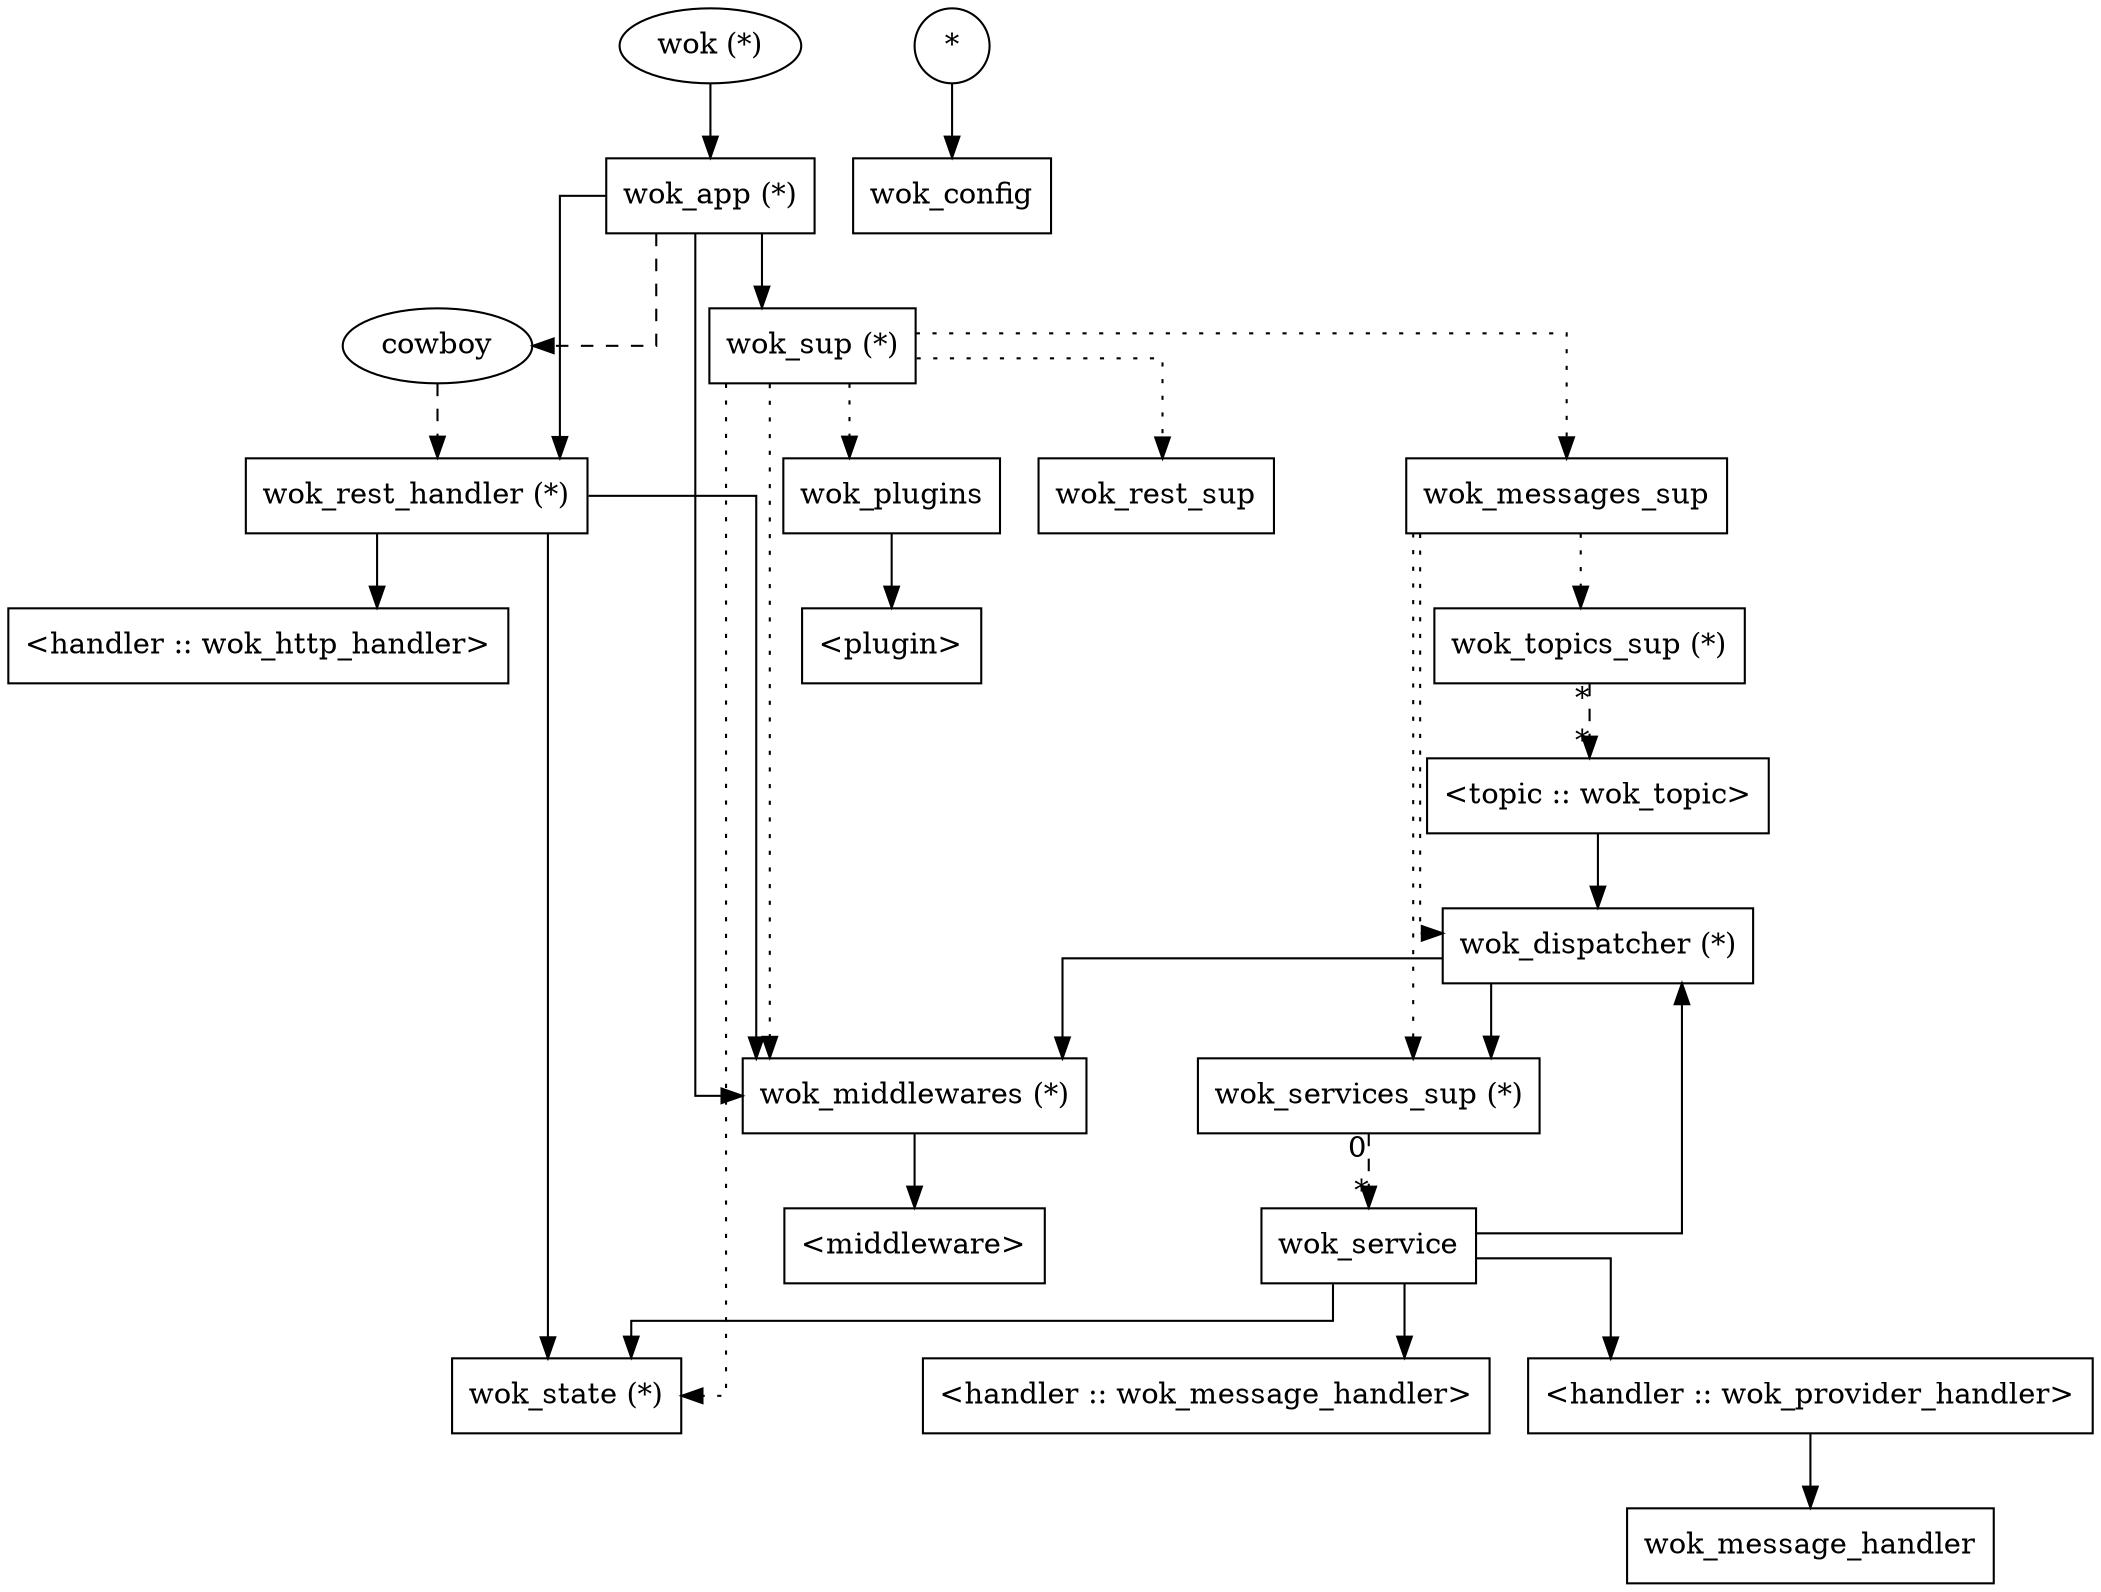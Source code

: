 digraph wok {
  node[shape=box];
  graph[ 
    overlap=false,
    splines=ortho
  ] 

  wok[shape=oval, label="wok (*)"];
  wok_app[label="wok_app (*)"];
  wok_sup[label="wok_sup (*)"];
  wok_rest_handler[label="wok_rest_handler (*)"];
  wok_middlewares[label="wok_middlewares (*)"];
  wok_dispatcher[label="wok_dispatcher (*)"];
  wok_services_sup[label="wok_services_sup (*)"];
  wok_topics_sup[label="wok_topics_sup (*)"];
  wok_topic[label="wok_topic (*)"];
  wok_state[label="wok_state (*)"];
  cowboy[shape=oval];
  __wok_config__[shape=circle, label="*"];
  wok_topic[label = "<topic :: wok_topic>"];

  wok -> wok_app;

  wok_app -> wok_sup;
  wok_app -> cowboy [style=dashed];
  wok_app -> wok_rest_handler;
  wok_app -> wok_middlewares;

  wok_sup -> wok_messages_sup [style=dotted];
  wok_sup -> wok_rest_sup [style=dotted];
  wok_sup -> wok_plugins [style=dotted];
  wok_sup -> wok_middlewares [style=dotted];
  wok_sup -> wok_state [style=dotted];

  wok_plugins -> "<plugin>";

  cowboy -> wok_rest_handler [style=dashed];

  wok_rest_handler -> "<handler :: wok_http_handler>";
  wok_rest_handler -> wok_middlewares;
  wok_rest_handler -> wok_state;

  wok_middlewares -> "<middleware>";

  wok_messages_sup -> wok_dispatcher [style=dotted];
  wok_messages_sup -> wok_services_sup [style=dotted];
  wok_messages_sup -> wok_topics_sup [style=dotted];

  wok_dispatcher -> wok_services_sup;
  wok_dispatcher -> wok_middlewares;

  wok_services_sup -> wok_service [style=dashed, headlabel="*", taillabel="0"];

  wok_topics_sup -> wok_topic [style=dashed, headlabel="*", taillabel="*"];

  wok_topic -> wok_dispatcher;

  wok_service -> wok_dispatcher;
  wok_service -> "<handler :: wok_message_handler>";
  wok_service -> "<handler :: wok_provider_handler>";
  wok_service -> wok_state

  
  "<handler :: wok_provider_handler>" -> wok_message_handler;

  __wok_config__ -> wok_config;
}

